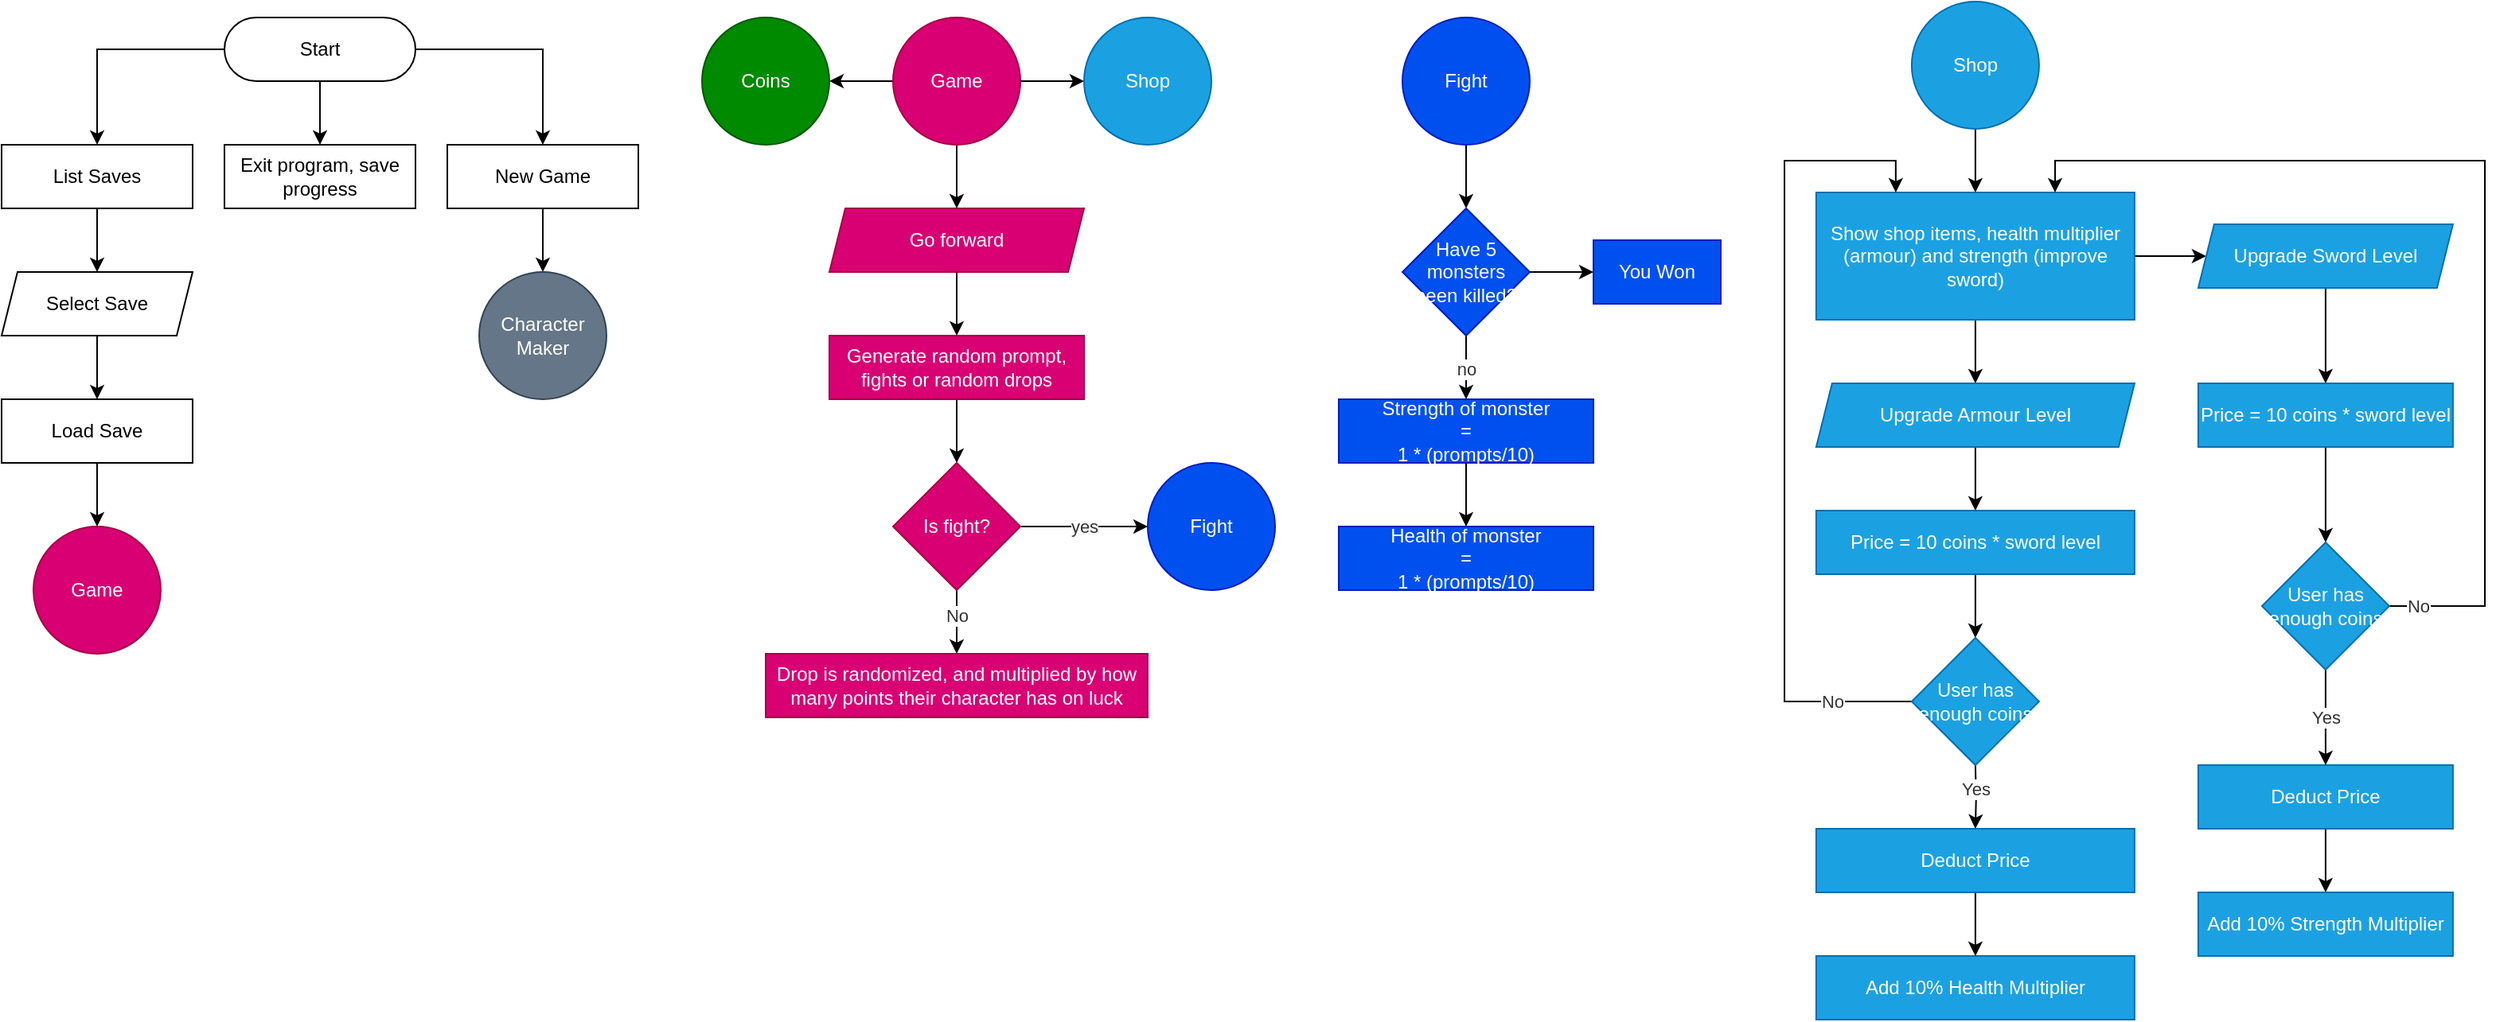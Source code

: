 <mxfile version="20.8.20" type="github">
  <diagram id="C5RBs43oDa-KdzZeNtuy" name="Page-1">
    <mxGraphModel dx="2049" dy="1144" grid="1" gridSize="10" guides="1" tooltips="1" connect="1" arrows="1" fold="1" page="1" pageScale="1" pageWidth="1600" pageHeight="900" math="0" shadow="0">
      <root>
        <mxCell id="WIyWlLk6GJQsqaUBKTNV-0" />
        <mxCell id="WIyWlLk6GJQsqaUBKTNV-1" parent="WIyWlLk6GJQsqaUBKTNV-0" />
        <mxCell id="jbQOFpMAkAd9IMdo7Waa-22" value="" style="edgeStyle=orthogonalEdgeStyle;rounded=0;orthogonalLoop=1;jettySize=auto;html=1;fontColor=#333333;" edge="1" parent="WIyWlLk6GJQsqaUBKTNV-1" source="jbQOFpMAkAd9IMdo7Waa-4" target="jbQOFpMAkAd9IMdo7Waa-21">
          <mxGeometry relative="1" as="geometry" />
        </mxCell>
        <mxCell id="jbQOFpMAkAd9IMdo7Waa-4" value="New Game" style="whiteSpace=wrap;html=1;rounded=0;" vertex="1" parent="WIyWlLk6GJQsqaUBKTNV-1">
          <mxGeometry x="300" y="120" width="120" height="40" as="geometry" />
        </mxCell>
        <mxCell id="jbQOFpMAkAd9IMdo7Waa-29" value="" style="edgeStyle=orthogonalEdgeStyle;rounded=0;orthogonalLoop=1;jettySize=auto;html=1;fontColor=#333333;" edge="1" parent="WIyWlLk6GJQsqaUBKTNV-1" source="jbQOFpMAkAd9IMdo7Waa-8" target="jbQOFpMAkAd9IMdo7Waa-27">
          <mxGeometry relative="1" as="geometry" />
        </mxCell>
        <mxCell id="jbQOFpMAkAd9IMdo7Waa-8" value="List Saves" style="whiteSpace=wrap;html=1;rounded=0;" vertex="1" parent="WIyWlLk6GJQsqaUBKTNV-1">
          <mxGeometry x="20" y="120" width="120" height="40" as="geometry" />
        </mxCell>
        <mxCell id="jbQOFpMAkAd9IMdo7Waa-25" value="" style="edgeStyle=orthogonalEdgeStyle;rounded=0;orthogonalLoop=1;jettySize=auto;html=1;fontColor=#333333;" edge="1" parent="WIyWlLk6GJQsqaUBKTNV-1" source="jbQOFpMAkAd9IMdo7Waa-12" target="jbQOFpMAkAd9IMdo7Waa-24">
          <mxGeometry relative="1" as="geometry" />
        </mxCell>
        <mxCell id="jbQOFpMAkAd9IMdo7Waa-12" value="Load Save" style="whiteSpace=wrap;html=1;rounded=0;" vertex="1" parent="WIyWlLk6GJQsqaUBKTNV-1">
          <mxGeometry x="20" y="280" width="120" height="40" as="geometry" />
        </mxCell>
        <mxCell id="jbQOFpMAkAd9IMdo7Waa-21" value="Character Maker" style="ellipse;whiteSpace=wrap;html=1;rounded=1;fillColor=#647687;strokeColor=#314354;fontColor=#ffffff;" vertex="1" parent="WIyWlLk6GJQsqaUBKTNV-1">
          <mxGeometry x="320" y="200" width="80" height="80" as="geometry" />
        </mxCell>
        <mxCell id="jbQOFpMAkAd9IMdo7Waa-24" value="Game" style="ellipse;whiteSpace=wrap;html=1;rounded=1;fillColor=#d80073;strokeColor=#A50040;fontColor=#ffffff;" vertex="1" parent="WIyWlLk6GJQsqaUBKTNV-1">
          <mxGeometry x="40" y="360" width="80" height="80" as="geometry" />
        </mxCell>
        <mxCell id="jbQOFpMAkAd9IMdo7Waa-30" value="" style="edgeStyle=orthogonalEdgeStyle;rounded=0;orthogonalLoop=1;jettySize=auto;html=1;fontColor=#333333;" edge="1" parent="WIyWlLk6GJQsqaUBKTNV-1" source="jbQOFpMAkAd9IMdo7Waa-27" target="jbQOFpMAkAd9IMdo7Waa-12">
          <mxGeometry relative="1" as="geometry" />
        </mxCell>
        <mxCell id="jbQOFpMAkAd9IMdo7Waa-27" value="Select Save" style="shape=parallelogram;perimeter=parallelogramPerimeter;whiteSpace=wrap;html=1;fixedSize=1;size=10;" vertex="1" parent="WIyWlLk6GJQsqaUBKTNV-1">
          <mxGeometry x="20" y="200" width="120" height="40" as="geometry" />
        </mxCell>
        <mxCell id="jbQOFpMAkAd9IMdo7Waa-36" value="" style="edgeStyle=orthogonalEdgeStyle;rounded=0;orthogonalLoop=1;jettySize=auto;html=1;fontColor=#333333;entryX=0.5;entryY=0;entryDx=0;entryDy=0;" edge="1" parent="WIyWlLk6GJQsqaUBKTNV-1" source="jbQOFpMAkAd9IMdo7Waa-33" target="jbQOFpMAkAd9IMdo7Waa-4">
          <mxGeometry relative="1" as="geometry">
            <mxPoint x="400" y="80" as="targetPoint" />
          </mxGeometry>
        </mxCell>
        <mxCell id="jbQOFpMAkAd9IMdo7Waa-37" style="edgeStyle=orthogonalEdgeStyle;rounded=0;orthogonalLoop=1;jettySize=auto;html=1;exitX=0;exitY=0.5;exitDx=0;exitDy=0;entryX=0.5;entryY=0;entryDx=0;entryDy=0;fontColor=#333333;" edge="1" parent="WIyWlLk6GJQsqaUBKTNV-1" source="jbQOFpMAkAd9IMdo7Waa-33" target="jbQOFpMAkAd9IMdo7Waa-8">
          <mxGeometry relative="1" as="geometry" />
        </mxCell>
        <mxCell id="jbQOFpMAkAd9IMdo7Waa-84" value="" style="edgeStyle=orthogonalEdgeStyle;rounded=0;orthogonalLoop=1;jettySize=auto;html=1;fontColor=#333333;" edge="1" parent="WIyWlLk6GJQsqaUBKTNV-1" source="jbQOFpMAkAd9IMdo7Waa-33" target="jbQOFpMAkAd9IMdo7Waa-83">
          <mxGeometry relative="1" as="geometry" />
        </mxCell>
        <mxCell id="jbQOFpMAkAd9IMdo7Waa-33" value="Start" style="rounded=1;whiteSpace=wrap;html=1;arcSize=50;" vertex="1" parent="WIyWlLk6GJQsqaUBKTNV-1">
          <mxGeometry x="160" y="40" width="120" height="40" as="geometry" />
        </mxCell>
        <mxCell id="jbQOFpMAkAd9IMdo7Waa-51" value="" style="edgeStyle=orthogonalEdgeStyle;rounded=0;orthogonalLoop=1;jettySize=auto;html=1;fontColor=#333333;" edge="1" parent="WIyWlLk6GJQsqaUBKTNV-1" source="jbQOFpMAkAd9IMdo7Waa-41" target="jbQOFpMAkAd9IMdo7Waa-50">
          <mxGeometry relative="1" as="geometry" />
        </mxCell>
        <mxCell id="jbQOFpMAkAd9IMdo7Waa-53" value="" style="edgeStyle=orthogonalEdgeStyle;rounded=0;orthogonalLoop=1;jettySize=auto;html=1;fontColor=#333333;" edge="1" parent="WIyWlLk6GJQsqaUBKTNV-1" source="jbQOFpMAkAd9IMdo7Waa-41" target="jbQOFpMAkAd9IMdo7Waa-52">
          <mxGeometry relative="1" as="geometry" />
        </mxCell>
        <mxCell id="jbQOFpMAkAd9IMdo7Waa-61" value="" style="edgeStyle=orthogonalEdgeStyle;rounded=0;orthogonalLoop=1;jettySize=auto;html=1;fontColor=#333333;" edge="1" parent="WIyWlLk6GJQsqaUBKTNV-1" source="jbQOFpMAkAd9IMdo7Waa-41" target="jbQOFpMAkAd9IMdo7Waa-60">
          <mxGeometry relative="1" as="geometry" />
        </mxCell>
        <mxCell id="jbQOFpMAkAd9IMdo7Waa-41" value="Game" style="ellipse;whiteSpace=wrap;html=1;rounded=1;fillColor=#d80073;strokeColor=#A50040;fontColor=#ffffff;" vertex="1" parent="WIyWlLk6GJQsqaUBKTNV-1">
          <mxGeometry x="580" y="40" width="80" height="80" as="geometry" />
        </mxCell>
        <mxCell id="jbQOFpMAkAd9IMdo7Waa-57" value="" style="edgeStyle=orthogonalEdgeStyle;rounded=0;orthogonalLoop=1;jettySize=auto;html=1;fontColor=#333333;" edge="1" parent="WIyWlLk6GJQsqaUBKTNV-1" source="jbQOFpMAkAd9IMdo7Waa-50" target="jbQOFpMAkAd9IMdo7Waa-56">
          <mxGeometry relative="1" as="geometry" />
        </mxCell>
        <mxCell id="jbQOFpMAkAd9IMdo7Waa-50" value="Go forward" style="shape=parallelogram;perimeter=parallelogramPerimeter;whiteSpace=wrap;html=1;fixedSize=1;rounded=1;arcSize=0;size=10;fillColor=#d80073;fontColor=#ffffff;strokeColor=#A50040;" vertex="1" parent="WIyWlLk6GJQsqaUBKTNV-1">
          <mxGeometry x="540" y="160" width="160" height="40" as="geometry" />
        </mxCell>
        <mxCell id="jbQOFpMAkAd9IMdo7Waa-52" value="Shop" style="ellipse;whiteSpace=wrap;html=1;rounded=1;fillColor=#1ba1e2;strokeColor=#006EAF;fontColor=#ffffff;" vertex="1" parent="WIyWlLk6GJQsqaUBKTNV-1">
          <mxGeometry x="700" y="40" width="80" height="80" as="geometry" />
        </mxCell>
        <mxCell id="jbQOFpMAkAd9IMdo7Waa-64" value="" style="edgeStyle=orthogonalEdgeStyle;rounded=0;orthogonalLoop=1;jettySize=auto;html=1;fontColor=#333333;" edge="1" parent="WIyWlLk6GJQsqaUBKTNV-1" source="jbQOFpMAkAd9IMdo7Waa-56" target="jbQOFpMAkAd9IMdo7Waa-63">
          <mxGeometry relative="1" as="geometry" />
        </mxCell>
        <mxCell id="jbQOFpMAkAd9IMdo7Waa-56" value="Generate random prompt, fights or random drops" style="whiteSpace=wrap;html=1;rounded=1;arcSize=0;fillColor=#d80073;fontColor=#ffffff;strokeColor=#A50040;" vertex="1" parent="WIyWlLk6GJQsqaUBKTNV-1">
          <mxGeometry x="540" y="240" width="160" height="40" as="geometry" />
        </mxCell>
        <mxCell id="jbQOFpMAkAd9IMdo7Waa-60" value="Coins" style="ellipse;whiteSpace=wrap;html=1;rounded=1;fillColor=#008a00;strokeColor=#005700;fontColor=#ffffff;" vertex="1" parent="WIyWlLk6GJQsqaUBKTNV-1">
          <mxGeometry x="460" y="40" width="80" height="80" as="geometry" />
        </mxCell>
        <mxCell id="jbQOFpMAkAd9IMdo7Waa-66" value="" style="edgeStyle=orthogonalEdgeStyle;rounded=0;orthogonalLoop=1;jettySize=auto;html=1;fontColor=#333333;" edge="1" parent="WIyWlLk6GJQsqaUBKTNV-1" source="jbQOFpMAkAd9IMdo7Waa-63" target="jbQOFpMAkAd9IMdo7Waa-65">
          <mxGeometry relative="1" as="geometry" />
        </mxCell>
        <mxCell id="jbQOFpMAkAd9IMdo7Waa-67" value="yes" style="edgeLabel;html=1;align=center;verticalAlign=middle;resizable=0;points=[];fontColor=#333333;" vertex="1" connectable="0" parent="jbQOFpMAkAd9IMdo7Waa-66">
          <mxGeometry x="0.118" relative="1" as="geometry">
            <mxPoint x="-5" as="offset" />
          </mxGeometry>
        </mxCell>
        <mxCell id="jbQOFpMAkAd9IMdo7Waa-69" value="" style="edgeStyle=orthogonalEdgeStyle;rounded=0;orthogonalLoop=1;jettySize=auto;html=1;fontColor=#333333;" edge="1" parent="WIyWlLk6GJQsqaUBKTNV-1" source="jbQOFpMAkAd9IMdo7Waa-63" target="jbQOFpMAkAd9IMdo7Waa-68">
          <mxGeometry relative="1" as="geometry" />
        </mxCell>
        <mxCell id="jbQOFpMAkAd9IMdo7Waa-70" value="No" style="edgeLabel;html=1;align=center;verticalAlign=middle;resizable=0;points=[];fontColor=#333333;" vertex="1" connectable="0" parent="jbQOFpMAkAd9IMdo7Waa-69">
          <mxGeometry x="-0.203" relative="1" as="geometry">
            <mxPoint as="offset" />
          </mxGeometry>
        </mxCell>
        <mxCell id="jbQOFpMAkAd9IMdo7Waa-63" value="Is fight?" style="rhombus;whiteSpace=wrap;html=1;rounded=1;arcSize=0;fillColor=#d80073;fontColor=#ffffff;strokeColor=#A50040;" vertex="1" parent="WIyWlLk6GJQsqaUBKTNV-1">
          <mxGeometry x="580" y="320" width="80" height="80" as="geometry" />
        </mxCell>
        <mxCell id="jbQOFpMAkAd9IMdo7Waa-65" value="Fight" style="ellipse;whiteSpace=wrap;html=1;rounded=1;arcSize=0;fillColor=#0050ef;strokeColor=#001DBC;fontColor=#ffffff;" vertex="1" parent="WIyWlLk6GJQsqaUBKTNV-1">
          <mxGeometry x="740" y="320" width="80" height="80" as="geometry" />
        </mxCell>
        <mxCell id="jbQOFpMAkAd9IMdo7Waa-68" value="Drop is randomized, and multiplied by how many points their character has on luck" style="whiteSpace=wrap;html=1;rounded=1;arcSize=0;fillColor=#d80073;fontColor=#ffffff;strokeColor=#A50040;" vertex="1" parent="WIyWlLk6GJQsqaUBKTNV-1">
          <mxGeometry x="500" y="440" width="240" height="40" as="geometry" />
        </mxCell>
        <mxCell id="jbQOFpMAkAd9IMdo7Waa-76" value="" style="edgeStyle=orthogonalEdgeStyle;rounded=0;orthogonalLoop=1;jettySize=auto;html=1;fontColor=#333333;" edge="1" parent="WIyWlLk6GJQsqaUBKTNV-1" source="jbQOFpMAkAd9IMdo7Waa-72" target="jbQOFpMAkAd9IMdo7Waa-75">
          <mxGeometry relative="1" as="geometry" />
        </mxCell>
        <mxCell id="jbQOFpMAkAd9IMdo7Waa-72" value="Fight" style="ellipse;whiteSpace=wrap;html=1;rounded=1;arcSize=0;fillColor=#0050ef;strokeColor=#001DBC;fontColor=#ffffff;" vertex="1" parent="WIyWlLk6GJQsqaUBKTNV-1">
          <mxGeometry x="900" y="40" width="80" height="80" as="geometry" />
        </mxCell>
        <mxCell id="jbQOFpMAkAd9IMdo7Waa-88" value="" style="edgeStyle=orthogonalEdgeStyle;rounded=0;orthogonalLoop=1;jettySize=auto;html=1;fontColor=#333333;" edge="1" parent="WIyWlLk6GJQsqaUBKTNV-1" source="jbQOFpMAkAd9IMdo7Waa-75" target="jbQOFpMAkAd9IMdo7Waa-87">
          <mxGeometry relative="1" as="geometry" />
        </mxCell>
        <mxCell id="jbQOFpMAkAd9IMdo7Waa-95" value="no" style="edgeLabel;html=1;align=center;verticalAlign=middle;resizable=0;points=[];fontColor=#333333;" vertex="1" connectable="0" parent="jbQOFpMAkAd9IMdo7Waa-88">
          <mxGeometry x="-0.031" relative="1" as="geometry">
            <mxPoint y="1" as="offset" />
          </mxGeometry>
        </mxCell>
        <mxCell id="jbQOFpMAkAd9IMdo7Waa-101" value="" style="edgeStyle=orthogonalEdgeStyle;rounded=0;orthogonalLoop=1;jettySize=auto;html=1;fontColor=#333333;" edge="1" parent="WIyWlLk6GJQsqaUBKTNV-1" source="jbQOFpMAkAd9IMdo7Waa-75" target="jbQOFpMAkAd9IMdo7Waa-77">
          <mxGeometry relative="1" as="geometry" />
        </mxCell>
        <mxCell id="jbQOFpMAkAd9IMdo7Waa-75" value="Have 5 monsters been killed?" style="rhombus;whiteSpace=wrap;html=1;fillColor=#0050ef;strokeColor=#001DBC;fontColor=#ffffff;rounded=1;arcSize=0;" vertex="1" parent="WIyWlLk6GJQsqaUBKTNV-1">
          <mxGeometry x="900" y="160" width="80" height="80" as="geometry" />
        </mxCell>
        <mxCell id="jbQOFpMAkAd9IMdo7Waa-77" value="You Won" style="whiteSpace=wrap;html=1;fillColor=#0050ef;strokeColor=#001DBC;fontColor=#ffffff;rounded=1;arcSize=0;" vertex="1" parent="WIyWlLk6GJQsqaUBKTNV-1">
          <mxGeometry x="1020" y="180" width="80" height="40" as="geometry" />
        </mxCell>
        <mxCell id="jbQOFpMAkAd9IMdo7Waa-83" value="Exit program, save progress" style="rounded=1;whiteSpace=wrap;html=1;arcSize=0;" vertex="1" parent="WIyWlLk6GJQsqaUBKTNV-1">
          <mxGeometry x="160" y="120" width="120" height="40" as="geometry" />
        </mxCell>
        <mxCell id="jbQOFpMAkAd9IMdo7Waa-93" value="" style="edgeStyle=orthogonalEdgeStyle;rounded=0;orthogonalLoop=1;jettySize=auto;html=1;fontColor=#333333;" edge="1" parent="WIyWlLk6GJQsqaUBKTNV-1" source="jbQOFpMAkAd9IMdo7Waa-87" target="jbQOFpMAkAd9IMdo7Waa-92">
          <mxGeometry relative="1" as="geometry" />
        </mxCell>
        <mxCell id="jbQOFpMAkAd9IMdo7Waa-87" value="Strength of monster&lt;br&gt;=&lt;br&gt;1 * (prompts/10)" style="whiteSpace=wrap;html=1;fillColor=#0050ef;strokeColor=#001DBC;fontColor=#ffffff;rounded=1;arcSize=0;" vertex="1" parent="WIyWlLk6GJQsqaUBKTNV-1">
          <mxGeometry x="860" y="280" width="160" height="40" as="geometry" />
        </mxCell>
        <mxCell id="jbQOFpMAkAd9IMdo7Waa-92" value="Health of monster&lt;br&gt;=&lt;br&gt;1 * (prompts/10)" style="whiteSpace=wrap;html=1;fillColor=#0050ef;strokeColor=#001DBC;fontColor=#ffffff;rounded=1;arcSize=0;" vertex="1" parent="WIyWlLk6GJQsqaUBKTNV-1">
          <mxGeometry x="860" y="360" width="160" height="40" as="geometry" />
        </mxCell>
        <mxCell id="jbQOFpMAkAd9IMdo7Waa-98" value="" style="edgeStyle=orthogonalEdgeStyle;rounded=0;orthogonalLoop=1;jettySize=auto;html=1;fontColor=#333333;" edge="1" parent="WIyWlLk6GJQsqaUBKTNV-1" source="jbQOFpMAkAd9IMdo7Waa-96" target="jbQOFpMAkAd9IMdo7Waa-97">
          <mxGeometry relative="1" as="geometry" />
        </mxCell>
        <mxCell id="jbQOFpMAkAd9IMdo7Waa-96" value="Shop" style="ellipse;whiteSpace=wrap;html=1;rounded=1;fillColor=#1ba1e2;strokeColor=#006EAF;fontColor=#ffffff;" vertex="1" parent="WIyWlLk6GJQsqaUBKTNV-1">
          <mxGeometry x="1219.94" y="30" width="80" height="80" as="geometry" />
        </mxCell>
        <mxCell id="jbQOFpMAkAd9IMdo7Waa-112" value="" style="edgeStyle=orthogonalEdgeStyle;rounded=0;orthogonalLoop=1;jettySize=auto;html=1;fontColor=#333333;" edge="1" parent="WIyWlLk6GJQsqaUBKTNV-1" source="jbQOFpMAkAd9IMdo7Waa-97" target="jbQOFpMAkAd9IMdo7Waa-110">
          <mxGeometry relative="1" as="geometry" />
        </mxCell>
        <mxCell id="jbQOFpMAkAd9IMdo7Waa-113" value="" style="edgeStyle=orthogonalEdgeStyle;rounded=0;orthogonalLoop=1;jettySize=auto;html=1;fontColor=#333333;" edge="1" parent="WIyWlLk6GJQsqaUBKTNV-1" source="jbQOFpMAkAd9IMdo7Waa-97" target="jbQOFpMAkAd9IMdo7Waa-104">
          <mxGeometry relative="1" as="geometry" />
        </mxCell>
        <mxCell id="jbQOFpMAkAd9IMdo7Waa-97" value="Show shop items, health multiplier (armour) and strength (improve sword)" style="whiteSpace=wrap;html=1;fillColor=#1ba1e2;strokeColor=#006EAF;fontColor=#ffffff;rounded=1;arcSize=0;" vertex="1" parent="WIyWlLk6GJQsqaUBKTNV-1">
          <mxGeometry x="1159.94" y="150" width="200" height="80" as="geometry" />
        </mxCell>
        <mxCell id="jbQOFpMAkAd9IMdo7Waa-107" value="" style="edgeStyle=orthogonalEdgeStyle;rounded=0;orthogonalLoop=1;jettySize=auto;html=1;fontColor=#333333;" edge="1" parent="WIyWlLk6GJQsqaUBKTNV-1" source="jbQOFpMAkAd9IMdo7Waa-104" target="jbQOFpMAkAd9IMdo7Waa-106">
          <mxGeometry relative="1" as="geometry" />
        </mxCell>
        <mxCell id="jbQOFpMAkAd9IMdo7Waa-104" value="Upgrade Sword Level" style="shape=parallelogram;perimeter=parallelogramPerimeter;whiteSpace=wrap;html=1;fixedSize=1;fillColor=#1ba1e2;strokeColor=#006EAF;fontColor=#ffffff;rounded=1;arcSize=0;size=10;" vertex="1" parent="WIyWlLk6GJQsqaUBKTNV-1">
          <mxGeometry x="1399.94" y="170" width="160" height="40" as="geometry" />
        </mxCell>
        <mxCell id="jbQOFpMAkAd9IMdo7Waa-131" value="" style="edgeStyle=orthogonalEdgeStyle;rounded=0;orthogonalLoop=1;jettySize=auto;html=1;fontColor=#333333;" edge="1" parent="WIyWlLk6GJQsqaUBKTNV-1" source="jbQOFpMAkAd9IMdo7Waa-106" target="jbQOFpMAkAd9IMdo7Waa-130">
          <mxGeometry relative="1" as="geometry" />
        </mxCell>
        <mxCell id="jbQOFpMAkAd9IMdo7Waa-106" value="Price = 10 coins * sword level" style="whiteSpace=wrap;html=1;fillColor=#1ba1e2;strokeColor=#006EAF;fontColor=#ffffff;rounded=1;arcSize=0;" vertex="1" parent="WIyWlLk6GJQsqaUBKTNV-1">
          <mxGeometry x="1399.94" y="270" width="160" height="40" as="geometry" />
        </mxCell>
        <mxCell id="jbQOFpMAkAd9IMdo7Waa-109" value="" style="edgeStyle=orthogonalEdgeStyle;rounded=0;orthogonalLoop=1;jettySize=auto;html=1;fontColor=#333333;" edge="1" parent="WIyWlLk6GJQsqaUBKTNV-1" source="jbQOFpMAkAd9IMdo7Waa-110" target="jbQOFpMAkAd9IMdo7Waa-111">
          <mxGeometry relative="1" as="geometry" />
        </mxCell>
        <mxCell id="jbQOFpMAkAd9IMdo7Waa-110" value="Upgrade Armour Level" style="shape=parallelogram;perimeter=parallelogramPerimeter;whiteSpace=wrap;html=1;fixedSize=1;fillColor=#1ba1e2;strokeColor=#006EAF;fontColor=#ffffff;rounded=1;arcSize=0;size=10;" vertex="1" parent="WIyWlLk6GJQsqaUBKTNV-1">
          <mxGeometry x="1159.94" y="270" width="200" height="40" as="geometry" />
        </mxCell>
        <mxCell id="jbQOFpMAkAd9IMdo7Waa-123" value="" style="edgeStyle=orthogonalEdgeStyle;rounded=0;orthogonalLoop=1;jettySize=auto;html=1;fontColor=#333333;" edge="1" parent="WIyWlLk6GJQsqaUBKTNV-1" target="jbQOFpMAkAd9IMdo7Waa-122">
          <mxGeometry relative="1" as="geometry">
            <mxPoint x="1259.94" y="510" as="sourcePoint" />
          </mxGeometry>
        </mxCell>
        <mxCell id="jbQOFpMAkAd9IMdo7Waa-135" value="Yes" style="edgeLabel;html=1;align=center;verticalAlign=middle;resizable=0;points=[];fontColor=#333333;" vertex="1" connectable="0" parent="jbQOFpMAkAd9IMdo7Waa-123">
          <mxGeometry x="-0.269" y="-1" relative="1" as="geometry">
            <mxPoint as="offset" />
          </mxGeometry>
        </mxCell>
        <mxCell id="jbQOFpMAkAd9IMdo7Waa-126" value="" style="edgeStyle=orthogonalEdgeStyle;rounded=0;orthogonalLoop=1;jettySize=auto;html=1;fontColor=#333333;" edge="1" parent="WIyWlLk6GJQsqaUBKTNV-1" source="jbQOFpMAkAd9IMdo7Waa-111" target="jbQOFpMAkAd9IMdo7Waa-125">
          <mxGeometry relative="1" as="geometry" />
        </mxCell>
        <mxCell id="jbQOFpMAkAd9IMdo7Waa-111" value="Price = 10 coins * sword level" style="whiteSpace=wrap;html=1;fillColor=#1ba1e2;strokeColor=#006EAF;fontColor=#ffffff;rounded=1;arcSize=0;" vertex="1" parent="WIyWlLk6GJQsqaUBKTNV-1">
          <mxGeometry x="1159.94" y="350" width="200" height="40" as="geometry" />
        </mxCell>
        <mxCell id="jbQOFpMAkAd9IMdo7Waa-119" value="" style="edgeStyle=orthogonalEdgeStyle;rounded=0;orthogonalLoop=1;jettySize=auto;html=1;fontColor=#333333;" edge="1" parent="WIyWlLk6GJQsqaUBKTNV-1" source="jbQOFpMAkAd9IMdo7Waa-116" target="jbQOFpMAkAd9IMdo7Waa-118">
          <mxGeometry relative="1" as="geometry" />
        </mxCell>
        <mxCell id="jbQOFpMAkAd9IMdo7Waa-116" value="Deduct Price" style="whiteSpace=wrap;html=1;fillColor=#1ba1e2;strokeColor=#006EAF;fontColor=#ffffff;rounded=1;arcSize=0;" vertex="1" parent="WIyWlLk6GJQsqaUBKTNV-1">
          <mxGeometry x="1399.94" y="510" width="160" height="40" as="geometry" />
        </mxCell>
        <mxCell id="jbQOFpMAkAd9IMdo7Waa-118" value="Add 10% Strength Multiplier" style="whiteSpace=wrap;html=1;fillColor=#1ba1e2;strokeColor=#006EAF;fontColor=#ffffff;rounded=1;arcSize=0;" vertex="1" parent="WIyWlLk6GJQsqaUBKTNV-1">
          <mxGeometry x="1399.94" y="590" width="160" height="40" as="geometry" />
        </mxCell>
        <mxCell id="jbQOFpMAkAd9IMdo7Waa-120" value="Add 10% Health Multiplier" style="whiteSpace=wrap;html=1;fillColor=#1ba1e2;strokeColor=#006EAF;fontColor=#ffffff;rounded=1;arcSize=0;" vertex="1" parent="WIyWlLk6GJQsqaUBKTNV-1">
          <mxGeometry x="1159.94" y="630" width="200" height="40" as="geometry" />
        </mxCell>
        <mxCell id="jbQOFpMAkAd9IMdo7Waa-124" value="" style="edgeStyle=orthogonalEdgeStyle;rounded=0;orthogonalLoop=1;jettySize=auto;html=1;fontColor=#333333;" edge="1" parent="WIyWlLk6GJQsqaUBKTNV-1" source="jbQOFpMAkAd9IMdo7Waa-122" target="jbQOFpMAkAd9IMdo7Waa-120">
          <mxGeometry relative="1" as="geometry" />
        </mxCell>
        <mxCell id="jbQOFpMAkAd9IMdo7Waa-122" value="Deduct Price" style="whiteSpace=wrap;html=1;fillColor=#1ba1e2;strokeColor=#006EAF;fontColor=#ffffff;rounded=1;arcSize=0;" vertex="1" parent="WIyWlLk6GJQsqaUBKTNV-1">
          <mxGeometry x="1159.94" y="550" width="200" height="40" as="geometry" />
        </mxCell>
        <mxCell id="jbQOFpMAkAd9IMdo7Waa-129" value="" style="edgeStyle=orthogonalEdgeStyle;rounded=0;orthogonalLoop=1;jettySize=auto;html=1;fontColor=#333333;entryX=0.25;entryY=0;entryDx=0;entryDy=0;" edge="1" parent="WIyWlLk6GJQsqaUBKTNV-1" source="jbQOFpMAkAd9IMdo7Waa-125" target="jbQOFpMAkAd9IMdo7Waa-97">
          <mxGeometry relative="1" as="geometry">
            <mxPoint x="1160" y="190" as="targetPoint" />
            <Array as="points">
              <mxPoint x="1140" y="470" />
              <mxPoint x="1140" y="130" />
              <mxPoint x="1210" y="130" />
            </Array>
          </mxGeometry>
        </mxCell>
        <mxCell id="jbQOFpMAkAd9IMdo7Waa-134" value="No" style="edgeLabel;html=1;align=center;verticalAlign=middle;resizable=0;points=[];fontColor=#333333;" vertex="1" connectable="0" parent="jbQOFpMAkAd9IMdo7Waa-129">
          <mxGeometry x="-0.801" relative="1" as="geometry">
            <mxPoint as="offset" />
          </mxGeometry>
        </mxCell>
        <mxCell id="jbQOFpMAkAd9IMdo7Waa-125" value="User has enough coins" style="rhombus;whiteSpace=wrap;html=1;fillColor=#1ba1e2;strokeColor=#006EAF;fontColor=#ffffff;rounded=1;arcSize=0;" vertex="1" parent="WIyWlLk6GJQsqaUBKTNV-1">
          <mxGeometry x="1219.94" y="430" width="80" height="80" as="geometry" />
        </mxCell>
        <mxCell id="jbQOFpMAkAd9IMdo7Waa-132" value="" style="edgeStyle=orthogonalEdgeStyle;rounded=0;orthogonalLoop=1;jettySize=auto;html=1;fontColor=#333333;" edge="1" parent="WIyWlLk6GJQsqaUBKTNV-1" source="jbQOFpMAkAd9IMdo7Waa-130" target="jbQOFpMAkAd9IMdo7Waa-116">
          <mxGeometry relative="1" as="geometry" />
        </mxCell>
        <mxCell id="jbQOFpMAkAd9IMdo7Waa-137" value="Yes" style="edgeLabel;html=1;align=center;verticalAlign=middle;resizable=0;points=[];fontColor=#333333;" vertex="1" connectable="0" parent="jbQOFpMAkAd9IMdo7Waa-132">
          <mxGeometry x="0.255" y="-2" relative="1" as="geometry">
            <mxPoint x="2" y="-8" as="offset" />
          </mxGeometry>
        </mxCell>
        <mxCell id="jbQOFpMAkAd9IMdo7Waa-133" style="edgeStyle=orthogonalEdgeStyle;rounded=0;orthogonalLoop=1;jettySize=auto;html=1;exitX=1;exitY=0.5;exitDx=0;exitDy=0;fontColor=#333333;" edge="1" parent="WIyWlLk6GJQsqaUBKTNV-1" source="jbQOFpMAkAd9IMdo7Waa-130">
          <mxGeometry relative="1" as="geometry">
            <mxPoint x="1310" y="150" as="targetPoint" />
            <Array as="points">
              <mxPoint x="1580" y="410" />
              <mxPoint x="1580" y="130" />
              <mxPoint x="1310" y="130" />
              <mxPoint x="1310" y="150" />
            </Array>
          </mxGeometry>
        </mxCell>
        <mxCell id="jbQOFpMAkAd9IMdo7Waa-136" value="No" style="edgeLabel;html=1;align=center;verticalAlign=middle;resizable=0;points=[];fontColor=#333333;" vertex="1" connectable="0" parent="jbQOFpMAkAd9IMdo7Waa-133">
          <mxGeometry x="-0.943" relative="1" as="geometry">
            <mxPoint as="offset" />
          </mxGeometry>
        </mxCell>
        <mxCell id="jbQOFpMAkAd9IMdo7Waa-130" value="User has enough coins" style="rhombus;whiteSpace=wrap;html=1;fillColor=#1ba1e2;strokeColor=#006EAF;fontColor=#ffffff;rounded=1;arcSize=0;" vertex="1" parent="WIyWlLk6GJQsqaUBKTNV-1">
          <mxGeometry x="1439.94" y="370" width="80" height="80" as="geometry" />
        </mxCell>
      </root>
    </mxGraphModel>
  </diagram>
</mxfile>
